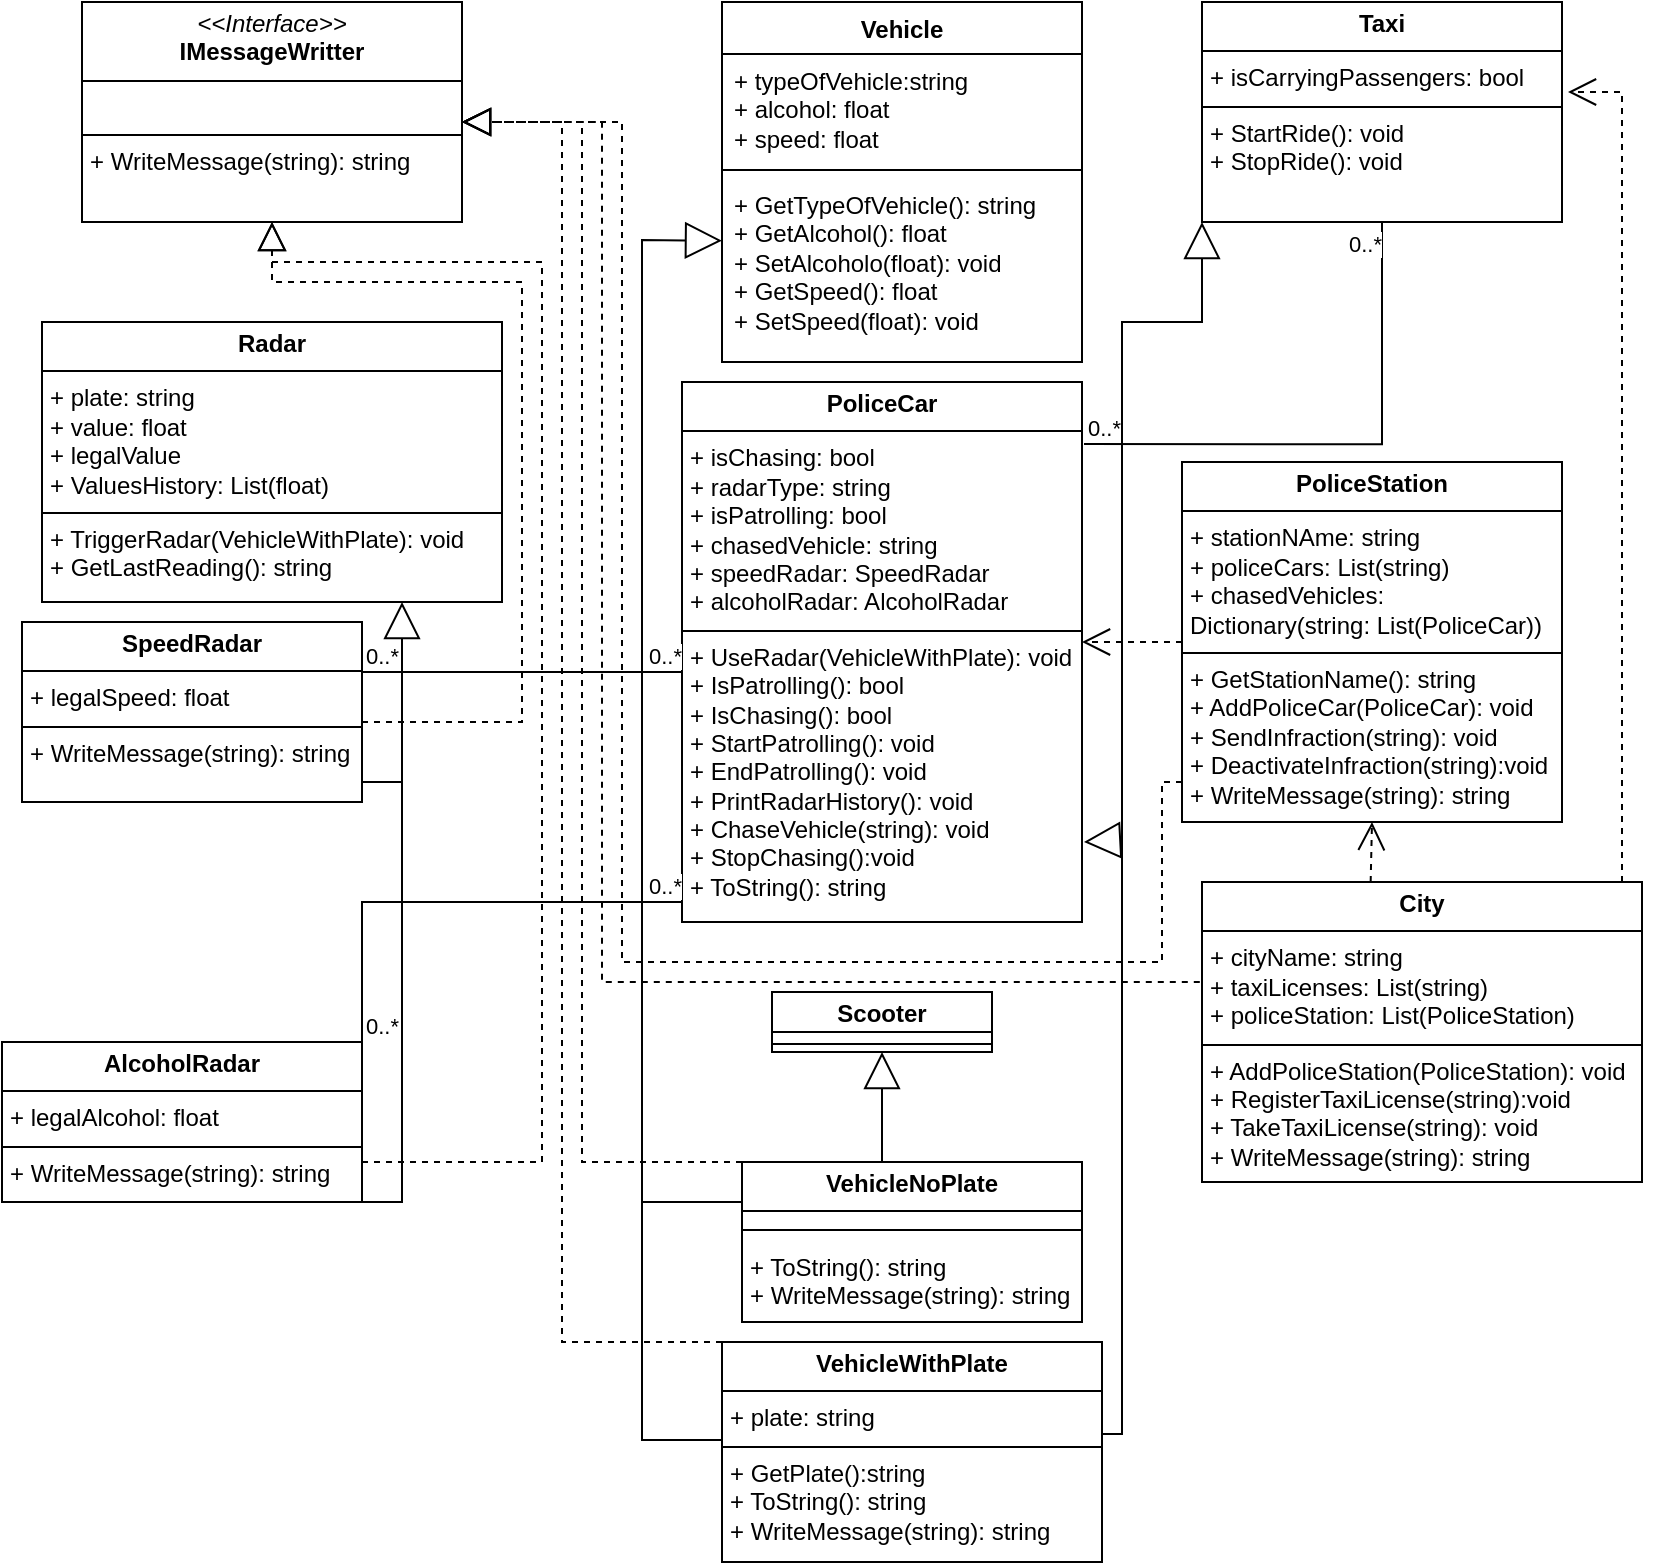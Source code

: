 <mxfile version="24.7.16">
  <diagram name="Page-1" id="c4acf3e9-155e-7222-9cf6-157b1a14988f">
    <mxGraphModel dx="637" dy="461" grid="1" gridSize="10" guides="1" tooltips="1" connect="1" arrows="1" fold="1" page="1" pageScale="1" pageWidth="850" pageHeight="1100" background="none" math="0" shadow="0">
      <root>
        <mxCell id="0" />
        <mxCell id="1" parent="0" />
        <mxCell id="5d2195bd80daf111-26" style="edgeStyle=orthogonalEdgeStyle;rounded=0;html=1;dashed=1;labelBackgroundColor=none;startFill=0;endArrow=open;endFill=0;endSize=10;fontFamily=Verdana;fontSize=10;" parent="1" edge="1">
          <mxGeometry relative="1" as="geometry">
            <Array as="points" />
            <mxPoint x="640" y="300" as="sourcePoint" />
          </mxGeometry>
        </mxCell>
        <mxCell id="5d2195bd80daf111-16" value="Text" style="text;html=1;resizable=0;points=[];autosize=1;align=left;verticalAlign=top;spacingTop=-4;fontSize=10;fontFamily=Verdana;fontColor=#000000;" parent="1" vertex="1">
          <mxGeometry x="450" y="454" width="40" height="10" as="geometry" />
        </mxCell>
        <mxCell id="6YwaAOGG38GJz1vAlMlA-3" value="&lt;p style=&quot;margin:0px;margin-top:4px;text-align:center;&quot;&gt;&lt;i&gt;&amp;lt;&amp;lt;Interface&amp;gt;&amp;gt;&lt;/i&gt;&lt;br&gt;&lt;b&gt;IMessageWritter&lt;/b&gt;&lt;/p&gt;&lt;hr size=&quot;1&quot; style=&quot;border-style:solid;&quot;&gt;&lt;p style=&quot;margin:0px;margin-left:4px;&quot;&gt;&lt;br&gt;&lt;/p&gt;&lt;hr size=&quot;1&quot; style=&quot;border-style:solid;&quot;&gt;&lt;p style=&quot;margin:0px;margin-left:4px;&quot;&gt;+ WriteMessage(string): string&lt;/p&gt;" style="verticalAlign=top;align=left;overflow=fill;html=1;whiteSpace=wrap;" parent="1" vertex="1">
          <mxGeometry x="40" y="40" width="190" height="110" as="geometry" />
        </mxCell>
        <mxCell id="6YwaAOGG38GJz1vAlMlA-4" value="Vehicle" style="swimlane;fontStyle=1;align=center;verticalAlign=top;childLayout=stackLayout;horizontal=1;startSize=26;horizontalStack=0;resizeParent=1;resizeParentMax=0;resizeLast=0;collapsible=1;marginBottom=0;whiteSpace=wrap;html=1;" parent="1" vertex="1">
          <mxGeometry x="360" y="40" width="180" height="180" as="geometry" />
        </mxCell>
        <mxCell id="6YwaAOGG38GJz1vAlMlA-5" value="+ typeOfVehicle:string&lt;div&gt;&lt;span style=&quot;background-color: initial;&quot;&gt;+ alcohol: float&lt;/span&gt;&lt;br&gt;&lt;/div&gt;&lt;div&gt;&lt;div&gt;+ speed: float&lt;/div&gt;&lt;div&gt;&lt;br&gt;&lt;/div&gt;&lt;/div&gt;" style="text;strokeColor=none;fillColor=none;align=left;verticalAlign=top;spacingLeft=4;spacingRight=4;overflow=hidden;rotatable=0;points=[[0,0.5],[1,0.5]];portConstraint=eastwest;whiteSpace=wrap;html=1;" parent="6YwaAOGG38GJz1vAlMlA-4" vertex="1">
          <mxGeometry y="26" width="180" height="54" as="geometry" />
        </mxCell>
        <mxCell id="6YwaAOGG38GJz1vAlMlA-6" value="" style="line;strokeWidth=1;fillColor=none;align=left;verticalAlign=middle;spacingTop=-1;spacingLeft=3;spacingRight=3;rotatable=0;labelPosition=right;points=[];portConstraint=eastwest;strokeColor=inherit;" parent="6YwaAOGG38GJz1vAlMlA-4" vertex="1">
          <mxGeometry y="80" width="180" height="8" as="geometry" />
        </mxCell>
        <mxCell id="6YwaAOGG38GJz1vAlMlA-7" value="&lt;div&gt;+ GetTypeOfVehicle(): string&lt;/div&gt;&lt;div&gt;+ GetAlcohol(): float&lt;/div&gt;&lt;div&gt;+ SetAlcoholo(float): void&lt;/div&gt;&lt;div&gt;+ GetSpeed(): float&lt;/div&gt;&lt;div&gt;+ SetSpeed(float): void&lt;/div&gt;" style="text;strokeColor=none;fillColor=none;align=left;verticalAlign=top;spacingLeft=4;spacingRight=4;overflow=hidden;rotatable=0;points=[[0,0.5],[1,0.5]];portConstraint=eastwest;whiteSpace=wrap;html=1;" parent="6YwaAOGG38GJz1vAlMlA-4" vertex="1">
          <mxGeometry y="88" width="180" height="92" as="geometry" />
        </mxCell>
        <mxCell id="6YwaAOGG38GJz1vAlMlA-8" value="&lt;p style=&quot;margin:0px;margin-top:4px;text-align:center;&quot;&gt;&lt;b&gt;PoliceCar&lt;/b&gt;&lt;/p&gt;&lt;hr size=&quot;1&quot; style=&quot;border-style:solid;&quot;&gt;&lt;p style=&quot;margin:0px;margin-left:4px;&quot;&gt;&lt;span style=&quot;background-color: initial;&quot;&gt;+ isChasing: bool&lt;/span&gt;&lt;/p&gt;&lt;p style=&quot;margin:0px;margin-left:4px;&quot;&gt;&lt;span style=&quot;background-color: initial;&quot;&gt;+ radarType: string&lt;/span&gt;&lt;/p&gt;&lt;p style=&quot;margin:0px;margin-left:4px;&quot;&gt;&lt;span style=&quot;background-color: initial;&quot;&gt;+ isPatrolling: bool&lt;/span&gt;&lt;br&gt;&lt;/p&gt;&lt;p style=&quot;margin:0px;margin-left:4px;&quot;&gt;&lt;span style=&quot;background-color: initial;&quot;&gt;+ chasedVehicle: string&lt;/span&gt;&lt;/p&gt;&lt;p style=&quot;margin:0px;margin-left:4px;&quot;&gt;+ speedRadar: SpeedRadar&lt;/p&gt;&lt;p style=&quot;margin:0px;margin-left:4px;&quot;&gt;+ alcoholRadar: AlcoholRadar&lt;/p&gt;&lt;hr size=&quot;1&quot; style=&quot;border-style:solid;&quot;&gt;&lt;p style=&quot;margin:0px;margin-left:4px;&quot;&gt;+ UseRadar(VehicleWithPlate): void&lt;/p&gt;&lt;p style=&quot;margin:0px;margin-left:4px;&quot;&gt;+ IsPatrolling(): bool&lt;/p&gt;&lt;p style=&quot;margin:0px;margin-left:4px;&quot;&gt;+ IsChasing(): bool&lt;/p&gt;&lt;p style=&quot;margin:0px;margin-left:4px;&quot;&gt;+ StartPatrolling(): void&lt;/p&gt;&lt;p style=&quot;margin:0px;margin-left:4px;&quot;&gt;+ EndPatrolling(): void&lt;/p&gt;&lt;p style=&quot;margin:0px;margin-left:4px;&quot;&gt;+ PrintRadarHistory(): void&lt;/p&gt;&lt;p style=&quot;margin:0px;margin-left:4px;&quot;&gt;+ ChaseVehicle(string): void&lt;/p&gt;&lt;p style=&quot;margin:0px;margin-left:4px;&quot;&gt;+ StopChasing():void&lt;/p&gt;&lt;p style=&quot;margin:0px;margin-left:4px;&quot;&gt;+ ToString(): string&lt;/p&gt;" style="verticalAlign=top;align=left;overflow=fill;html=1;whiteSpace=wrap;" parent="1" vertex="1">
          <mxGeometry x="340" y="230" width="200" height="270" as="geometry" />
        </mxCell>
        <mxCell id="6YwaAOGG38GJz1vAlMlA-9" value="&lt;p style=&quot;margin:0px;margin-top:4px;text-align:center;&quot;&gt;&lt;b&gt;Taxi&lt;/b&gt;&lt;/p&gt;&lt;hr size=&quot;1&quot; style=&quot;border-style:solid;&quot;&gt;&lt;p style=&quot;margin:0px;margin-left:4px;&quot;&gt;&lt;span style=&quot;background-color: initial;&quot;&gt;+ isCarryingPassengers: bool&lt;/span&gt;&lt;/p&gt;&lt;hr size=&quot;1&quot; style=&quot;border-style:solid;&quot;&gt;&lt;p style=&quot;margin:0px;margin-left:4px;&quot;&gt;&lt;span style=&quot;background-color: initial;&quot;&gt;+ StartRide(): void&lt;/span&gt;&lt;/p&gt;&lt;p style=&quot;margin:0px;margin-left:4px;&quot;&gt;&lt;span style=&quot;background-color: initial;&quot;&gt;+ StopRide(): void&lt;/span&gt;&lt;/p&gt;&lt;p style=&quot;margin:0px;margin-left:4px;&quot;&gt;&lt;br&gt;&lt;/p&gt;" style="verticalAlign=top;align=left;overflow=fill;html=1;whiteSpace=wrap;" parent="1" vertex="1">
          <mxGeometry x="600" y="40" width="180" height="110" as="geometry" />
        </mxCell>
        <mxCell id="6YwaAOGG38GJz1vAlMlA-10" style="edgeStyle=orthogonalEdgeStyle;rounded=0;orthogonalLoop=1;jettySize=auto;html=1;exitX=0.5;exitY=1;exitDx=0;exitDy=0;" parent="1" source="6YwaAOGG38GJz1vAlMlA-8" target="6YwaAOGG38GJz1vAlMlA-8" edge="1">
          <mxGeometry relative="1" as="geometry" />
        </mxCell>
        <mxCell id="6YwaAOGG38GJz1vAlMlA-11" value="&lt;p style=&quot;margin:0px;margin-top:4px;text-align:center;&quot;&gt;&lt;b&gt;Radar&lt;/b&gt;&lt;/p&gt;&lt;hr size=&quot;1&quot; style=&quot;border-style:solid;&quot;&gt;&lt;p style=&quot;margin:0px;margin-left:4px;&quot;&gt;+ plate: string&lt;/p&gt;&lt;p style=&quot;margin:0px;margin-left:4px;&quot;&gt;+ value: float&lt;/p&gt;&lt;p style=&quot;margin:0px;margin-left:4px;&quot;&gt;+ legalValue&lt;/p&gt;&lt;p style=&quot;margin:0px;margin-left:4px;&quot;&gt;+ ValuesHistory: List(float)&lt;/p&gt;&lt;hr size=&quot;1&quot; style=&quot;border-style:solid;&quot;&gt;&lt;p style=&quot;margin:0px;margin-left:4px;&quot;&gt;&lt;span style=&quot;background-color: initial;&quot;&gt;+ TriggerRadar(VehicleWithPlate): void&lt;/span&gt;&lt;br&gt;&lt;/p&gt;&lt;p style=&quot;margin:0px;margin-left:4px;&quot;&gt;+ GetLastReading(): string&lt;/p&gt;&lt;p style=&quot;margin:0px;margin-left:4px;&quot;&gt;&lt;br&gt;&lt;/p&gt;" style="verticalAlign=top;align=left;overflow=fill;html=1;whiteSpace=wrap;" parent="1" vertex="1">
          <mxGeometry x="20" y="200" width="230" height="140" as="geometry" />
        </mxCell>
        <mxCell id="6YwaAOGG38GJz1vAlMlA-12" value="&lt;p style=&quot;margin:0px;margin-top:4px;text-align:center;&quot;&gt;&lt;b&gt;PoliceStation&lt;/b&gt;&lt;/p&gt;&lt;hr size=&quot;1&quot; style=&quot;border-style:solid;&quot;&gt;&lt;p style=&quot;margin:0px;margin-left:4px;&quot;&gt;+ stationNAme: string&lt;/p&gt;&lt;p style=&quot;margin:0px;margin-left:4px;&quot;&gt;+ policeCars: List(string)&lt;/p&gt;&lt;p style=&quot;margin:0px;margin-left:4px;&quot;&gt;+ chasedVehicles: Dictionary(string: List(PoliceCar))&lt;/p&gt;&lt;hr size=&quot;1&quot; style=&quot;border-style:solid;&quot;&gt;&lt;p style=&quot;margin:0px;margin-left:4px;&quot;&gt;+ GetStationName(): string&lt;/p&gt;&lt;p style=&quot;margin:0px;margin-left:4px;&quot;&gt;+ AddPoliceCar(PoliceCar): void&lt;/p&gt;&lt;p style=&quot;margin:0px;margin-left:4px;&quot;&gt;+ SendInfraction(string): void&lt;/p&gt;&lt;p style=&quot;margin:0px;margin-left:4px;&quot;&gt;+ DeactivateInfraction(string):void&lt;/p&gt;&lt;p style=&quot;margin:0px;margin-left:4px;&quot;&gt;+ WriteMessage(string): string&lt;/p&gt;" style="verticalAlign=top;align=left;overflow=fill;html=1;whiteSpace=wrap;" parent="1" vertex="1">
          <mxGeometry x="590" y="270" width="190" height="180" as="geometry" />
        </mxCell>
        <mxCell id="6YwaAOGG38GJz1vAlMlA-13" value="&lt;p style=&quot;margin:0px;margin-top:4px;text-align:center;&quot;&gt;&lt;b&gt;City&lt;/b&gt;&lt;/p&gt;&lt;hr size=&quot;1&quot; style=&quot;border-style:solid;&quot;&gt;&lt;p style=&quot;margin:0px;margin-left:4px;&quot;&gt;+ cityName: string&lt;/p&gt;&lt;p style=&quot;margin:0px;margin-left:4px;&quot;&gt;+ taxiLicenses: List(string)&lt;/p&gt;&lt;p style=&quot;margin:0px;margin-left:4px;&quot;&gt;+ policeStation: List(PoliceStation)&lt;/p&gt;&lt;hr size=&quot;1&quot; style=&quot;border-style:solid;&quot;&gt;&lt;p style=&quot;margin:0px;margin-left:4px;&quot;&gt;+ AddPoliceStation(PoliceStation): void&lt;/p&gt;&lt;p style=&quot;margin:0px;margin-left:4px;&quot;&gt;+ RegisterTaxiLicense(string):void&lt;/p&gt;&lt;p style=&quot;margin:0px;margin-left:4px;&quot;&gt;+ TakeTaxiLicense(string): void&lt;/p&gt;&lt;p style=&quot;margin:0px;margin-left:4px;&quot;&gt;+ WriteMessage(string): string&lt;/p&gt;" style="verticalAlign=top;align=left;overflow=fill;html=1;whiteSpace=wrap;" parent="1" vertex="1">
          <mxGeometry x="600" y="480" width="220" height="150" as="geometry" />
        </mxCell>
        <mxCell id="6YwaAOGG38GJz1vAlMlA-25" value="" style="endArrow=block;dashed=1;endFill=0;endSize=12;html=1;rounded=0;entryX=0.5;entryY=1;entryDx=0;entryDy=0;" parent="1" target="6YwaAOGG38GJz1vAlMlA-3" edge="1">
          <mxGeometry width="160" relative="1" as="geometry">
            <mxPoint x="180" y="620" as="sourcePoint" />
            <mxPoint x="230" y="190" as="targetPoint" />
            <Array as="points">
              <mxPoint x="270" y="620" />
              <mxPoint x="270" y="170" />
              <mxPoint x="135" y="170" />
            </Array>
          </mxGeometry>
        </mxCell>
        <mxCell id="6YwaAOGG38GJz1vAlMlA-26" value="" style="endArrow=block;dashed=1;endFill=0;endSize=12;html=1;rounded=0;exitX=0;exitY=0;exitDx=0;exitDy=0;" parent="1" source="a5nsM6v1lsSeqTza3Zts-1" edge="1">
          <mxGeometry width="160" relative="1" as="geometry">
            <mxPoint x="290" y="420" as="sourcePoint" />
            <mxPoint x="230" y="100" as="targetPoint" />
            <Array as="points">
              <mxPoint x="290" y="620" />
              <mxPoint x="290" y="100" />
              <mxPoint x="280" y="100" />
            </Array>
          </mxGeometry>
        </mxCell>
        <mxCell id="6YwaAOGG38GJz1vAlMlA-31" value="" style="endArrow=none;html=1;edgeStyle=orthogonalEdgeStyle;rounded=0;exitX=1.005;exitY=0.115;exitDx=0;exitDy=0;exitPerimeter=0;entryX=0.5;entryY=1;entryDx=0;entryDy=0;" parent="1" source="6YwaAOGG38GJz1vAlMlA-8" target="6YwaAOGG38GJz1vAlMlA-9" edge="1">
          <mxGeometry relative="1" as="geometry">
            <mxPoint x="575" y="220" as="sourcePoint" />
            <mxPoint x="735" y="220" as="targetPoint" />
          </mxGeometry>
        </mxCell>
        <mxCell id="6YwaAOGG38GJz1vAlMlA-32" value="0..*" style="edgeLabel;resizable=0;html=1;align=left;verticalAlign=bottom;" parent="6YwaAOGG38GJz1vAlMlA-31" connectable="0" vertex="1">
          <mxGeometry x="-1" relative="1" as="geometry" />
        </mxCell>
        <mxCell id="6YwaAOGG38GJz1vAlMlA-33" value="0..*" style="edgeLabel;resizable=0;html=1;align=right;verticalAlign=bottom;" parent="6YwaAOGG38GJz1vAlMlA-31" connectable="0" vertex="1">
          <mxGeometry x="1" relative="1" as="geometry">
            <mxPoint y="19" as="offset" />
          </mxGeometry>
        </mxCell>
        <mxCell id="6YwaAOGG38GJz1vAlMlA-37" value="" style="endArrow=none;html=1;edgeStyle=orthogonalEdgeStyle;rounded=0;" parent="1" edge="1">
          <mxGeometry relative="1" as="geometry">
            <mxPoint x="180" y="375" as="sourcePoint" />
            <mxPoint x="340" y="375" as="targetPoint" />
          </mxGeometry>
        </mxCell>
        <mxCell id="6YwaAOGG38GJz1vAlMlA-38" value="0..*" style="edgeLabel;resizable=0;html=1;align=left;verticalAlign=bottom;" parent="6YwaAOGG38GJz1vAlMlA-37" connectable="0" vertex="1">
          <mxGeometry x="-1" relative="1" as="geometry" />
        </mxCell>
        <mxCell id="6YwaAOGG38GJz1vAlMlA-39" value="0..*" style="edgeLabel;resizable=0;html=1;align=right;verticalAlign=bottom;" parent="6YwaAOGG38GJz1vAlMlA-37" connectable="0" vertex="1">
          <mxGeometry x="1" relative="1" as="geometry" />
        </mxCell>
        <mxCell id="6YwaAOGG38GJz1vAlMlA-42" value="&lt;p style=&quot;margin:0px;margin-top:4px;text-align:center;&quot;&gt;&lt;b&gt;SpeedRadar&lt;/b&gt;&lt;/p&gt;&lt;hr size=&quot;1&quot; style=&quot;border-style:solid;&quot;&gt;&lt;p style=&quot;margin: 0px 0px 0px 4px;&quot;&gt;&lt;span style=&quot;background-color: initial;&quot;&gt;+ legalSpeed: float&lt;/span&gt;&lt;/p&gt;&lt;hr size=&quot;1&quot; style=&quot;border-style:solid;&quot;&gt;&lt;p style=&quot;margin:0px;margin-left:4px;&quot;&gt;+ WriteMessage(string): string&lt;/p&gt;" style="verticalAlign=top;align=left;overflow=fill;html=1;whiteSpace=wrap;" parent="1" vertex="1">
          <mxGeometry x="10" y="350" width="170" height="90" as="geometry" />
        </mxCell>
        <mxCell id="6YwaAOGG38GJz1vAlMlA-43" value="" style="endArrow=open;endSize=12;dashed=1;html=1;rounded=0;" parent="1" edge="1">
          <mxGeometry width="160" relative="1" as="geometry">
            <mxPoint x="590" y="360" as="sourcePoint" />
            <mxPoint x="540" y="360" as="targetPoint" />
          </mxGeometry>
        </mxCell>
        <mxCell id="6YwaAOGG38GJz1vAlMlA-44" value="" style="endArrow=open;endSize=12;dashed=1;html=1;rounded=0;entryX=0.5;entryY=1;entryDx=0;entryDy=0;" parent="1" edge="1" target="6YwaAOGG38GJz1vAlMlA-12">
          <mxGeometry width="160" relative="1" as="geometry">
            <mxPoint x="684.33" y="480" as="sourcePoint" />
            <mxPoint x="684" y="450" as="targetPoint" />
          </mxGeometry>
        </mxCell>
        <mxCell id="6YwaAOGG38GJz1vAlMlA-45" value="&lt;p style=&quot;margin:0px;margin-top:4px;text-align:center;&quot;&gt;&lt;b&gt;Scooter&lt;/b&gt;&lt;/p&gt;&lt;p style=&quot;margin:0px;margin-left:4px;&quot;&gt;&lt;br&gt;&lt;/p&gt;" style="verticalAlign=top;align=left;overflow=fill;html=1;whiteSpace=wrap;" parent="1" vertex="1">
          <mxGeometry x="385" y="535" width="110" height="30" as="geometry" />
        </mxCell>
        <mxCell id="6YwaAOGG38GJz1vAlMlA-46" value="" style="endArrow=open;endSize=12;dashed=1;html=1;rounded=0;" parent="1" edge="1">
          <mxGeometry width="160" relative="1" as="geometry">
            <mxPoint x="810" y="480" as="sourcePoint" />
            <mxPoint x="783" y="85" as="targetPoint" />
            <Array as="points">
              <mxPoint x="810" y="480" />
              <mxPoint x="810" y="85" />
            </Array>
          </mxGeometry>
        </mxCell>
        <mxCell id="ozpzT62YlElJPvGmnXX_-1" value="&lt;p style=&quot;margin:0px;margin-top:4px;text-align:center;&quot;&gt;&lt;b&gt;AlcoholRadar&lt;/b&gt;&lt;/p&gt;&lt;hr size=&quot;1&quot; style=&quot;border-style:solid;&quot;&gt;&lt;p style=&quot;margin: 0px 0px 0px 4px;&quot;&gt;&lt;span style=&quot;background-color: initial;&quot;&gt;+ legalAlcohol: float&lt;/span&gt;&lt;/p&gt;&lt;hr size=&quot;1&quot; style=&quot;border-style:solid;&quot;&gt;&lt;p style=&quot;margin:0px;margin-left:4px;&quot;&gt;+ WriteMessage(string): string&lt;/p&gt;" style="verticalAlign=top;align=left;overflow=fill;html=1;whiteSpace=wrap;" parent="1" vertex="1">
          <mxGeometry y="560" width="180" height="80" as="geometry" />
        </mxCell>
        <mxCell id="ozpzT62YlElJPvGmnXX_-2" value="" style="endArrow=block;endSize=16;endFill=0;html=1;rounded=0;" parent="1" edge="1">
          <mxGeometry width="160" relative="1" as="geometry">
            <mxPoint x="180" y="640" as="sourcePoint" />
            <mxPoint x="200" y="340" as="targetPoint" />
            <Array as="points">
              <mxPoint x="200" y="640" />
            </Array>
          </mxGeometry>
        </mxCell>
        <mxCell id="ozpzT62YlElJPvGmnXX_-3" value="" style="endArrow=none;html=1;rounded=0;fontSize=12;startSize=8;endSize=8;curved=1;" parent="1" edge="1">
          <mxGeometry width="50" height="50" relative="1" as="geometry">
            <mxPoint x="180" y="430" as="sourcePoint" />
            <mxPoint x="200" y="430" as="targetPoint" />
          </mxGeometry>
        </mxCell>
        <mxCell id="ozpzT62YlElJPvGmnXX_-4" value="&lt;p style=&quot;margin:0px;margin-top:4px;text-align:center;&quot;&gt;&lt;b&gt;VehicleWithPlate&lt;/b&gt;&lt;/p&gt;&lt;hr size=&quot;1&quot; style=&quot;border-style:solid;&quot;&gt;&lt;p style=&quot;margin:0px;margin-left:4px;&quot;&gt;+ plate: string&lt;/p&gt;&lt;hr size=&quot;1&quot; style=&quot;border-style:solid;&quot;&gt;&lt;p style=&quot;margin:0px;margin-left:4px;&quot;&gt;+ GetPlate():string&lt;/p&gt;&lt;p style=&quot;margin:0px;margin-left:4px;&quot;&gt;&lt;span style=&quot;background-color: initial;&quot;&gt;+ ToString(): string&lt;/span&gt;&lt;br&gt;&lt;/p&gt;&lt;p style=&quot;margin:0px;margin-left:4px;&quot;&gt;+ WriteMessage(string): string&lt;/p&gt;" style="verticalAlign=top;align=left;overflow=fill;html=1;whiteSpace=wrap;" parent="1" vertex="1">
          <mxGeometry x="360" y="710" width="190" height="110" as="geometry" />
        </mxCell>
        <mxCell id="ozpzT62YlElJPvGmnXX_-5" style="edgeStyle=none;curved=1;rounded=0;orthogonalLoop=1;jettySize=auto;html=1;exitX=0.5;exitY=0;exitDx=0;exitDy=0;fontSize=12;startSize=8;endSize=8;" parent="1" source="6YwaAOGG38GJz1vAlMlA-45" target="6YwaAOGG38GJz1vAlMlA-45" edge="1">
          <mxGeometry relative="1" as="geometry" />
        </mxCell>
        <mxCell id="a5nsM6v1lsSeqTza3Zts-1" value="&lt;p style=&quot;margin:0px;margin-top:4px;text-align:center;&quot;&gt;&lt;b&gt;VehicleNoPlate&lt;/b&gt;&lt;/p&gt;&lt;hr size=&quot;1&quot; style=&quot;border-style:solid;&quot;&gt;&lt;p style=&quot;margin:0px;margin-left:4px;&quot;&gt;&lt;br&gt;&lt;/p&gt;&lt;p style=&quot;margin:0px;margin-left:4px;&quot;&gt;+ ToString(): string&lt;/p&gt;&lt;p style=&quot;margin:0px;margin-left:4px;&quot;&gt;+ WriteMessage(string): string&lt;/p&gt;&lt;p style=&quot;margin:0px;margin-left:4px;&quot;&gt;&lt;br&gt;&lt;/p&gt;" style="verticalAlign=top;align=left;overflow=fill;html=1;whiteSpace=wrap;" parent="1" vertex="1">
          <mxGeometry x="370" y="620" width="170" height="80" as="geometry" />
        </mxCell>
        <mxCell id="a5nsM6v1lsSeqTza3Zts-2" value="" style="endArrow=block;endSize=16;endFill=0;html=1;rounded=0;entryX=-0.016;entryY=0.289;entryDx=0;entryDy=0;entryPerimeter=0;" parent="1" edge="1">
          <mxGeometry width="160" relative="1" as="geometry">
            <mxPoint x="360" y="759" as="sourcePoint" />
            <mxPoint x="360.0" y="159.368" as="targetPoint" />
            <Array as="points">
              <mxPoint x="320" y="759" />
              <mxPoint x="320" y="159" />
            </Array>
          </mxGeometry>
        </mxCell>
        <mxCell id="a5nsM6v1lsSeqTza3Zts-4" value="" style="endArrow=none;html=1;rounded=0;fontSize=12;startSize=8;endSize=8;curved=1;" parent="1" edge="1">
          <mxGeometry width="50" height="50" relative="1" as="geometry">
            <mxPoint x="320" y="640" as="sourcePoint" />
            <mxPoint x="370" y="640" as="targetPoint" />
          </mxGeometry>
        </mxCell>
        <mxCell id="a5nsM6v1lsSeqTza3Zts-5" value="" style="endArrow=block;endSize=16;endFill=0;html=1;rounded=0;entryX=0.5;entryY=1;entryDx=0;entryDy=0;" parent="1" target="6YwaAOGG38GJz1vAlMlA-45" edge="1">
          <mxGeometry width="160" relative="1" as="geometry">
            <mxPoint x="440" y="620" as="sourcePoint" />
            <mxPoint x="590" y="620" as="targetPoint" />
          </mxGeometry>
        </mxCell>
        <mxCell id="a5nsM6v1lsSeqTza3Zts-6" value="" style="endArrow=block;endSize=16;endFill=0;html=1;rounded=0;exitX=1;exitY=0.5;exitDx=0;exitDy=0;" parent="1" edge="1">
          <mxGeometry width="160" relative="1" as="geometry">
            <mxPoint x="550" y="756" as="sourcePoint" />
            <mxPoint x="600" y="150" as="targetPoint" />
            <Array as="points">
              <mxPoint x="560" y="756" />
              <mxPoint x="560" y="200" />
              <mxPoint x="600" y="200" />
            </Array>
          </mxGeometry>
        </mxCell>
        <mxCell id="a5nsM6v1lsSeqTza3Zts-10" value="" style="endArrow=block;endSize=16;endFill=0;html=1;rounded=0;" parent="1" edge="1">
          <mxGeometry width="160" relative="1" as="geometry">
            <mxPoint x="560" y="459" as="sourcePoint" />
            <mxPoint x="541" y="460" as="targetPoint" />
          </mxGeometry>
        </mxCell>
        <mxCell id="a5nsM6v1lsSeqTza3Zts-11" value="" style="endArrow=block;dashed=1;endFill=0;endSize=12;html=1;rounded=0;exitX=0;exitY=0;exitDx=0;exitDy=0;" parent="1" source="ozpzT62YlElJPvGmnXX_-4" edge="1">
          <mxGeometry width="160" relative="1" as="geometry">
            <mxPoint x="360" y="690" as="sourcePoint" />
            <mxPoint x="230" y="100" as="targetPoint" />
            <Array as="points">
              <mxPoint x="280" y="710" />
              <mxPoint x="280" y="100" />
            </Array>
          </mxGeometry>
        </mxCell>
        <mxCell id="a5nsM6v1lsSeqTza3Zts-12" value="" style="line;strokeWidth=1;fillColor=none;align=left;verticalAlign=middle;spacingTop=-1;spacingLeft=3;spacingRight=3;rotatable=0;labelPosition=right;points=[];portConstraint=eastwest;strokeColor=inherit;" parent="1" vertex="1">
          <mxGeometry x="370" y="650" width="170" height="8" as="geometry" />
        </mxCell>
        <mxCell id="a5nsM6v1lsSeqTza3Zts-13" value="" style="line;strokeWidth=1;fillColor=none;align=left;verticalAlign=middle;spacingTop=-1;spacingLeft=3;spacingRight=3;rotatable=0;labelPosition=right;points=[];portConstraint=eastwest;strokeColor=inherit;" parent="1" vertex="1">
          <mxGeometry x="385" y="553" width="110" height="4" as="geometry" />
        </mxCell>
        <mxCell id="a5nsM6v1lsSeqTza3Zts-14" value="" style="line;strokeWidth=1;fillColor=none;align=left;verticalAlign=middle;spacingTop=-1;spacingLeft=3;spacingRight=3;rotatable=0;labelPosition=right;points=[];portConstraint=eastwest;strokeColor=inherit;" parent="1" vertex="1">
          <mxGeometry x="385" y="557" width="110" height="8" as="geometry" />
        </mxCell>
        <mxCell id="a5nsM6v1lsSeqTza3Zts-16" value="" style="endArrow=block;dashed=1;endFill=0;endSize=12;html=1;rounded=0;" parent="1" edge="1">
          <mxGeometry width="160" relative="1" as="geometry">
            <mxPoint x="590" y="430" as="sourcePoint" />
            <mxPoint x="230" y="100" as="targetPoint" />
            <Array as="points">
              <mxPoint x="580" y="430" />
              <mxPoint x="580" y="520" />
              <mxPoint x="450" y="520" />
              <mxPoint x="310" y="520" />
              <mxPoint x="310" y="100" />
            </Array>
          </mxGeometry>
        </mxCell>
        <mxCell id="a5nsM6v1lsSeqTza3Zts-18" value="" style="endArrow=block;dashed=1;endFill=0;endSize=12;html=1;rounded=0;exitX=-0.005;exitY=0.333;exitDx=0;exitDy=0;exitPerimeter=0;" parent="1" source="6YwaAOGG38GJz1vAlMlA-13" edge="1">
          <mxGeometry width="160" relative="1" as="geometry">
            <mxPoint x="600" y="520" as="sourcePoint" />
            <mxPoint x="230" y="100" as="targetPoint" />
            <Array as="points">
              <mxPoint x="450" y="530" />
              <mxPoint x="300" y="530" />
              <mxPoint x="300" y="100" />
            </Array>
          </mxGeometry>
        </mxCell>
        <mxCell id="a5nsM6v1lsSeqTza3Zts-19" value="" style="endArrow=none;html=1;edgeStyle=orthogonalEdgeStyle;rounded=0;exitX=1;exitY=0;exitDx=0;exitDy=0;" parent="1" source="ozpzT62YlElJPvGmnXX_-1" edge="1">
          <mxGeometry relative="1" as="geometry">
            <mxPoint x="250" y="490" as="sourcePoint" />
            <mxPoint x="340" y="490" as="targetPoint" />
            <Array as="points">
              <mxPoint x="180" y="490" />
            </Array>
          </mxGeometry>
        </mxCell>
        <mxCell id="a5nsM6v1lsSeqTza3Zts-20" value="0..*" style="edgeLabel;resizable=0;html=1;align=left;verticalAlign=bottom;" parent="a5nsM6v1lsSeqTza3Zts-19" connectable="0" vertex="1">
          <mxGeometry x="-1" relative="1" as="geometry" />
        </mxCell>
        <mxCell id="a5nsM6v1lsSeqTza3Zts-21" value="0..*" style="edgeLabel;resizable=0;html=1;align=right;verticalAlign=bottom;" parent="a5nsM6v1lsSeqTza3Zts-19" connectable="0" vertex="1">
          <mxGeometry x="1" relative="1" as="geometry" />
        </mxCell>
        <mxCell id="98s201wx9oiMB1ZRjj3k-1" value="" style="endArrow=block;dashed=1;endFill=0;endSize=12;html=1;rounded=0;entryX=0.5;entryY=1;entryDx=0;entryDy=0;" edge="1" parent="1" target="6YwaAOGG38GJz1vAlMlA-3">
          <mxGeometry width="160" relative="1" as="geometry">
            <mxPoint x="180" y="400" as="sourcePoint" />
            <mxPoint x="145" y="160" as="targetPoint" />
            <Array as="points">
              <mxPoint x="260" y="400" />
              <mxPoint x="260" y="180" />
              <mxPoint x="135" y="180" />
            </Array>
          </mxGeometry>
        </mxCell>
      </root>
    </mxGraphModel>
  </diagram>
</mxfile>
